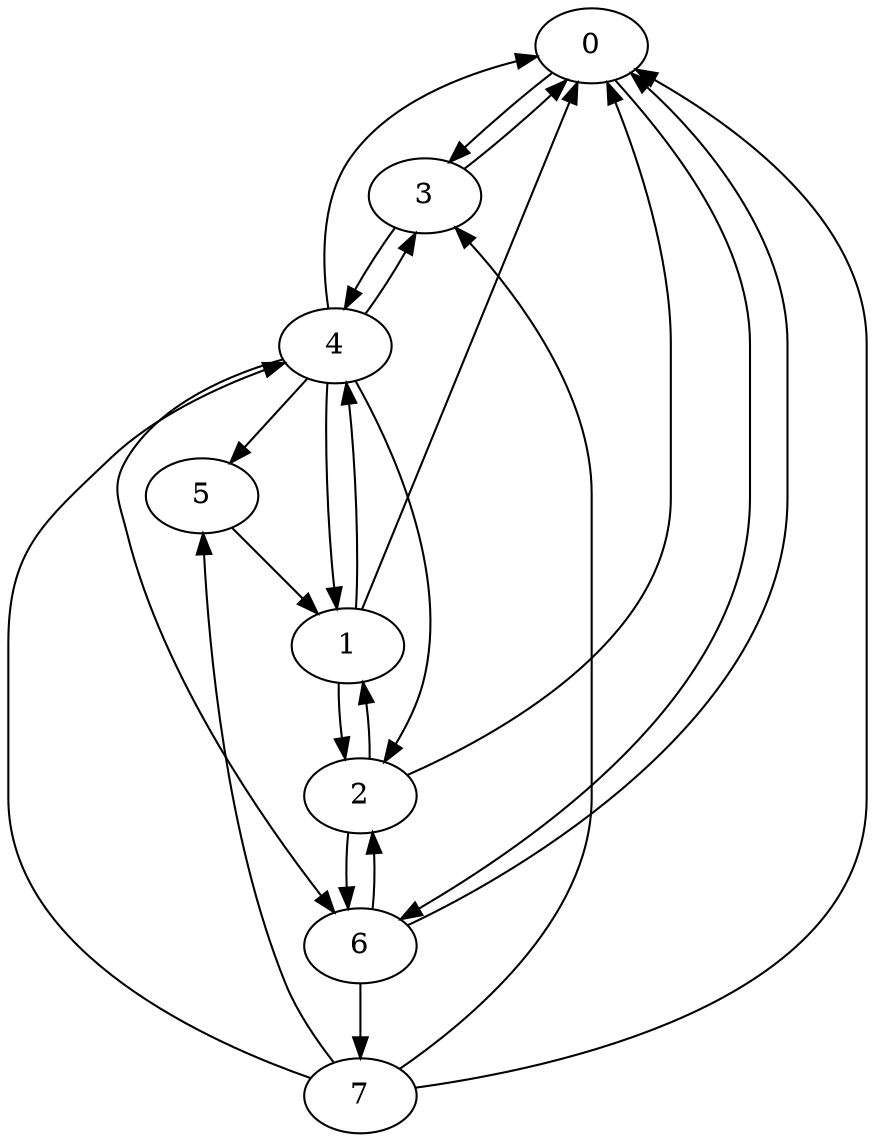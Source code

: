 digraph {
	0 -> 3
	0 -> 6
	1 -> 4
	1 -> 2
	1 -> 0
	2 -> 6
	2 -> 1
	2 -> 0
	3 -> 4
	3 -> 0
	4 -> 2
	4 -> 1
	4 -> 3
	4 -> 5
	4 -> 0
	4 -> 6
	5 -> 1
	6 -> 7
	6 -> 2
	6 -> 0
	7 -> 4
	7 -> 5
	7 -> 0
	7 -> 3
}
